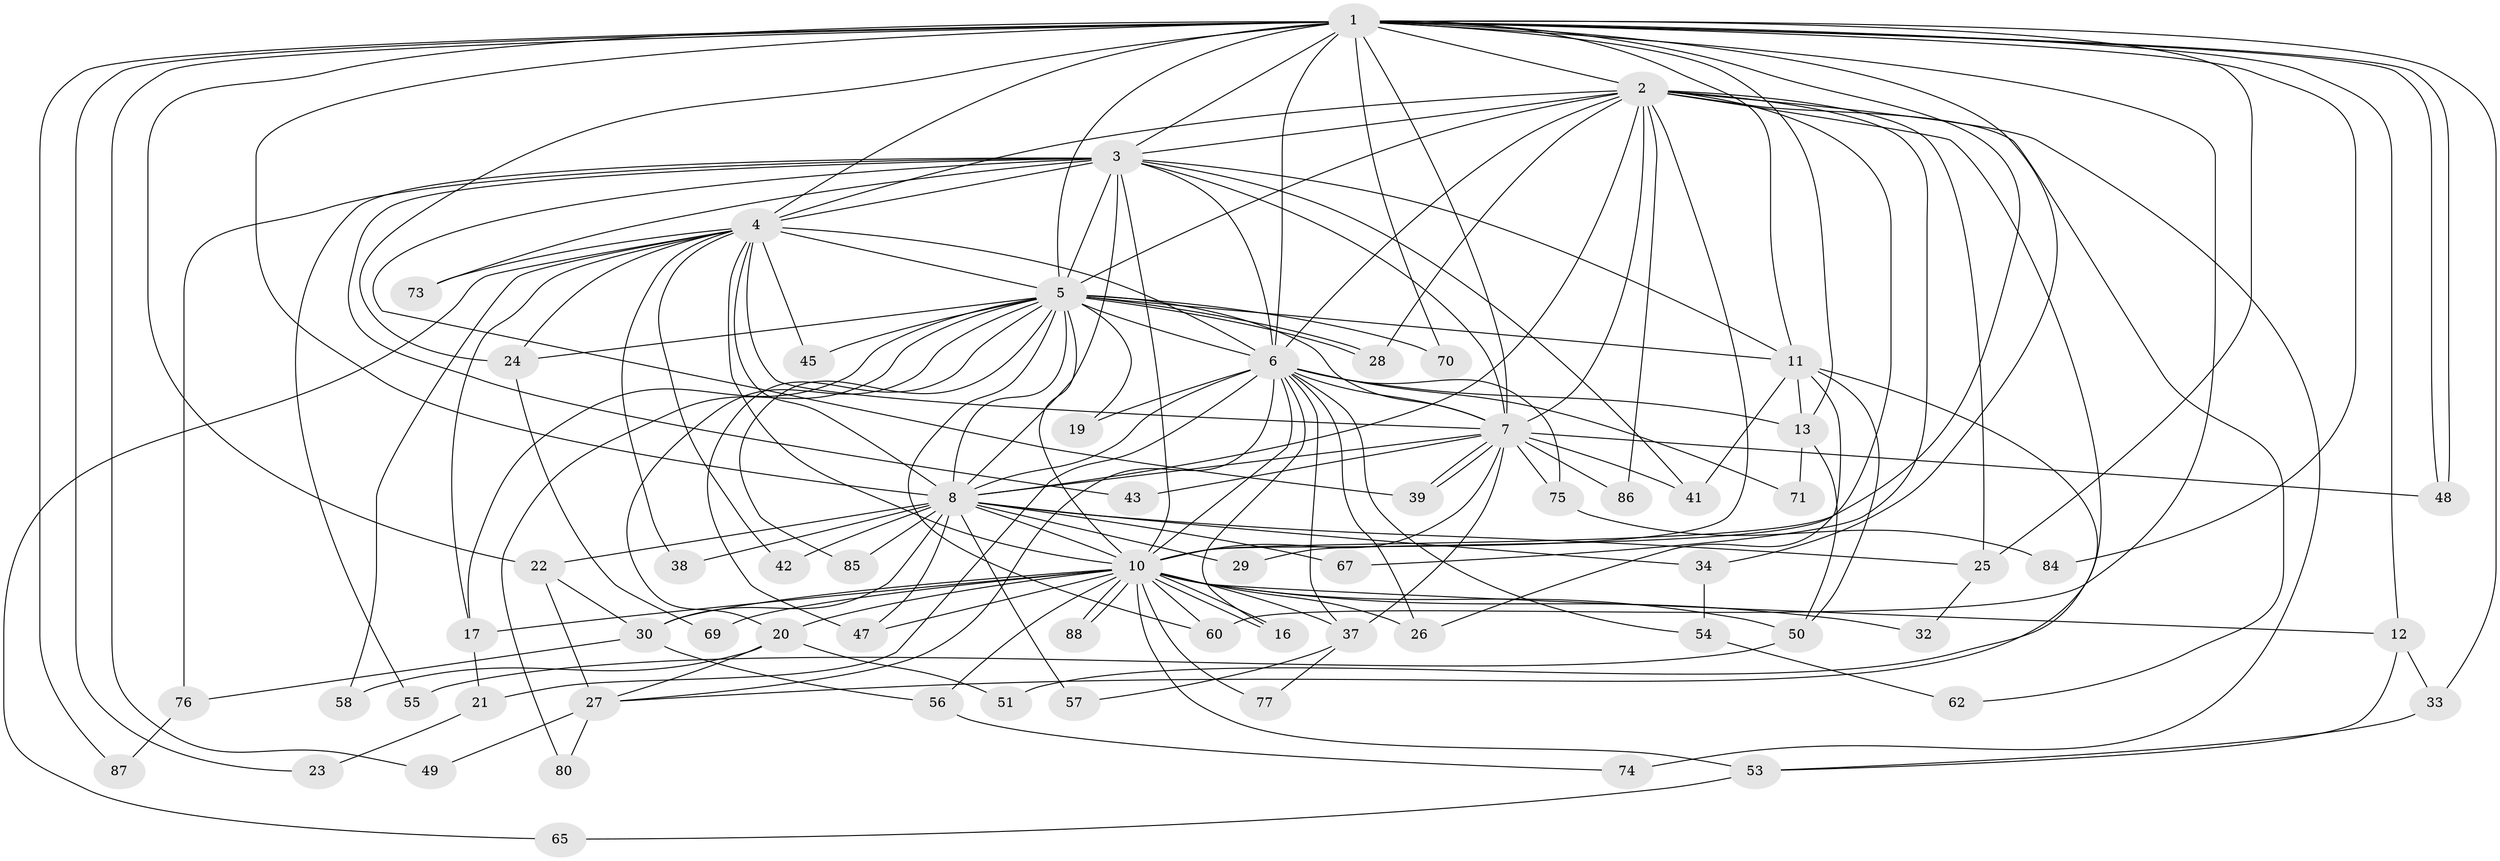 // original degree distribution, {25: 0.011235955056179775, 17: 0.033707865168539325, 16: 0.011235955056179775, 15: 0.011235955056179775, 22: 0.011235955056179775, 20: 0.011235955056179775, 14: 0.011235955056179775, 27: 0.011235955056179775, 7: 0.011235955056179775, 4: 0.12359550561797752, 3: 0.2247191011235955, 6: 0.02247191011235955, 2: 0.4943820224719101, 5: 0.011235955056179775}
// Generated by graph-tools (version 1.1) at 2025/41/03/06/25 10:41:44]
// undirected, 65 vertices, 167 edges
graph export_dot {
graph [start="1"]
  node [color=gray90,style=filled];
  1 [super="+14"];
  2;
  3 [super="+89"];
  4 [super="+9"];
  5 [super="+46"];
  6 [super="+79"];
  7 [super="+68"];
  8 [super="+18"];
  10 [super="+81"];
  11 [super="+15"];
  12;
  13 [super="+36"];
  16;
  17;
  19;
  20 [super="+35"];
  21;
  22;
  23;
  24 [super="+59"];
  25 [super="+52"];
  26 [super="+40"];
  27 [super="+44"];
  28 [super="+83"];
  29;
  30 [super="+31"];
  32;
  33 [super="+72"];
  34;
  37 [super="+66"];
  38;
  39 [super="+64"];
  41;
  42;
  43;
  45;
  47 [super="+82"];
  48;
  49;
  50 [super="+63"];
  51;
  53;
  54;
  55;
  56;
  57;
  58 [super="+61"];
  60 [super="+78"];
  62;
  65;
  67;
  69;
  70;
  71;
  73;
  74;
  75;
  76;
  77;
  80;
  84;
  85;
  86;
  87;
  88;
  1 -- 2;
  1 -- 3;
  1 -- 4 [weight=3];
  1 -- 5;
  1 -- 6;
  1 -- 7;
  1 -- 8;
  1 -- 10;
  1 -- 11;
  1 -- 12;
  1 -- 13;
  1 -- 23;
  1 -- 25;
  1 -- 33;
  1 -- 34;
  1 -- 48;
  1 -- 48;
  1 -- 49;
  1 -- 70;
  1 -- 84;
  1 -- 87;
  1 -- 22;
  1 -- 24;
  1 -- 60;
  2 -- 3;
  2 -- 4 [weight=2];
  2 -- 5;
  2 -- 6;
  2 -- 7;
  2 -- 8;
  2 -- 10;
  2 -- 25;
  2 -- 27;
  2 -- 29;
  2 -- 62;
  2 -- 67;
  2 -- 74;
  2 -- 86;
  2 -- 28;
  3 -- 4 [weight=2];
  3 -- 5;
  3 -- 6;
  3 -- 7;
  3 -- 8;
  3 -- 10;
  3 -- 43;
  3 -- 55;
  3 -- 73;
  3 -- 76;
  3 -- 39;
  3 -- 41;
  3 -- 11;
  4 -- 5 [weight=2];
  4 -- 6 [weight=2];
  4 -- 7 [weight=2];
  4 -- 8 [weight=3];
  4 -- 10 [weight=2];
  4 -- 17;
  4 -- 65;
  4 -- 73;
  4 -- 38;
  4 -- 42;
  4 -- 45;
  4 -- 24;
  4 -- 58 [weight=2];
  5 -- 6;
  5 -- 7;
  5 -- 8;
  5 -- 10;
  5 -- 11;
  5 -- 19;
  5 -- 20;
  5 -- 24;
  5 -- 28;
  5 -- 28;
  5 -- 45;
  5 -- 47;
  5 -- 60;
  5 -- 70;
  5 -- 80;
  5 -- 85;
  5 -- 17;
  6 -- 7;
  6 -- 8;
  6 -- 10;
  6 -- 19;
  6 -- 21;
  6 -- 26 [weight=2];
  6 -- 37;
  6 -- 54;
  6 -- 71;
  6 -- 75;
  6 -- 16;
  6 -- 13;
  6 -- 27;
  7 -- 8;
  7 -- 10;
  7 -- 37;
  7 -- 39;
  7 -- 39;
  7 -- 41;
  7 -- 43;
  7 -- 75;
  7 -- 86;
  7 -- 48;
  8 -- 10;
  8 -- 22;
  8 -- 29;
  8 -- 34;
  8 -- 38;
  8 -- 47;
  8 -- 67;
  8 -- 85;
  8 -- 57;
  8 -- 42;
  8 -- 25;
  8 -- 30;
  10 -- 12;
  10 -- 16;
  10 -- 16;
  10 -- 17;
  10 -- 20;
  10 -- 30;
  10 -- 32;
  10 -- 50;
  10 -- 53;
  10 -- 56;
  10 -- 60;
  10 -- 69;
  10 -- 77;
  10 -- 88;
  10 -- 88;
  10 -- 26;
  10 -- 37;
  10 -- 47;
  11 -- 13;
  11 -- 26;
  11 -- 41;
  11 -- 51;
  11 -- 50;
  12 -- 33;
  12 -- 53;
  13 -- 50;
  13 -- 71;
  17 -- 21;
  20 -- 51;
  20 -- 58;
  20 -- 27;
  21 -- 23;
  22 -- 27;
  22 -- 30;
  24 -- 69;
  25 -- 32;
  27 -- 49;
  27 -- 80;
  30 -- 76;
  30 -- 56;
  33 -- 53;
  34 -- 54;
  37 -- 57;
  37 -- 77;
  50 -- 55;
  53 -- 65;
  54 -- 62;
  56 -- 74;
  75 -- 84;
  76 -- 87;
}
